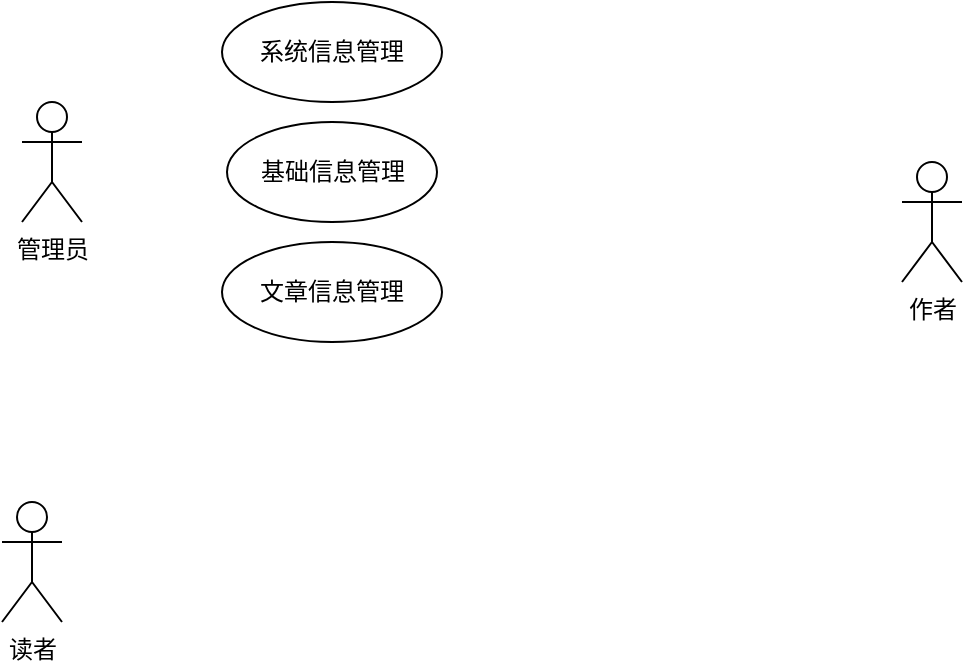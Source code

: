 <mxfile version="21.3.7" type="github">
  <diagram name="第 1 页" id="nMVoBvQUjFxtazDUa2Vx">
    <mxGraphModel dx="1290" dy="541" grid="1" gridSize="10" guides="1" tooltips="1" connect="1" arrows="1" fold="1" page="1" pageScale="1" pageWidth="827" pageHeight="1169" math="0" shadow="0">
      <root>
        <mxCell id="0" />
        <mxCell id="1" parent="0" />
        <mxCell id="j_ec8FM6DlX9najF_44M-1" value="管理员" style="shape=umlActor;verticalLabelPosition=bottom;verticalAlign=top;html=1;outlineConnect=0;" parent="1" vertex="1">
          <mxGeometry x="100" y="130" width="30" height="60" as="geometry" />
        </mxCell>
        <mxCell id="j_ec8FM6DlX9najF_44M-2" value="读者" style="shape=umlActor;verticalLabelPosition=bottom;verticalAlign=top;html=1;outlineConnect=0;" parent="1" vertex="1">
          <mxGeometry x="90" y="330" width="30" height="60" as="geometry" />
        </mxCell>
        <mxCell id="j_ec8FM6DlX9najF_44M-4" value="作者" style="shape=umlActor;verticalLabelPosition=bottom;verticalAlign=top;html=1;outlineConnect=0;" parent="1" vertex="1">
          <mxGeometry x="540" y="160" width="30" height="60" as="geometry" />
        </mxCell>
        <mxCell id="j_ec8FM6DlX9najF_44M-6" value="系统信息管理" style="ellipse;whiteSpace=wrap;html=1;" parent="1" vertex="1">
          <mxGeometry x="200" y="80" width="110" height="50" as="geometry" />
        </mxCell>
        <mxCell id="j_ec8FM6DlX9najF_44M-7" value="基础信息管理" style="ellipse;whiteSpace=wrap;html=1;" parent="1" vertex="1">
          <mxGeometry x="202.5" y="140" width="105" height="50" as="geometry" />
        </mxCell>
        <mxCell id="j_ec8FM6DlX9najF_44M-8" value="文章信息管理" style="ellipse;whiteSpace=wrap;html=1;" parent="1" vertex="1">
          <mxGeometry x="200" y="200" width="110" height="50" as="geometry" />
        </mxCell>
      </root>
    </mxGraphModel>
  </diagram>
</mxfile>
